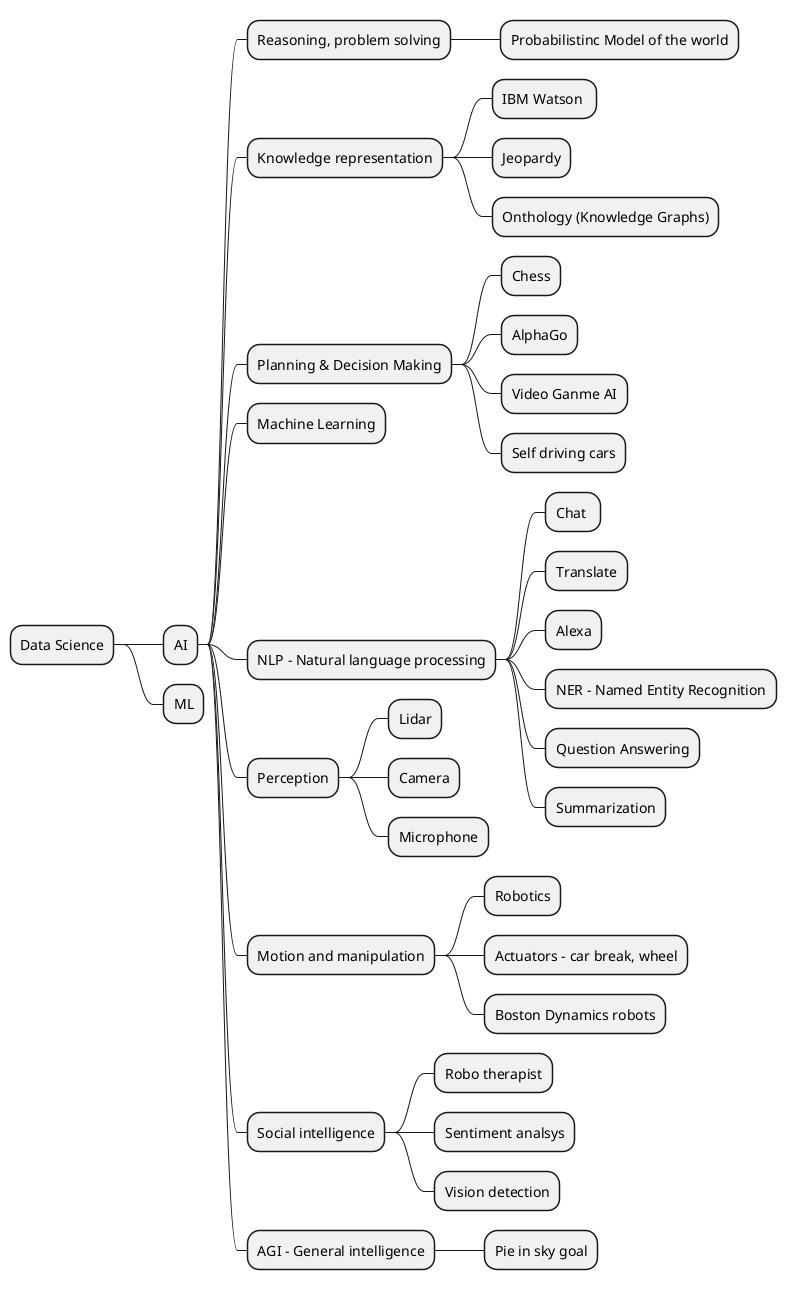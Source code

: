 @startmindmap
* Data Science
** AI
*** Reasoning, problem solving
**** Probabilistinc Model of the world
*** Knowledge representation
**** IBM Watson 
**** Jeopardy
**** Onthology (Knowledge Graphs)
*** Planning & Decision Making
**** Chess
**** AlphaGo
**** Video Ganme AI
**** Self driving cars
*** Machine Learning
*** NLP - Natural language processing
**** Chat 
**** Translate
**** Alexa
**** NER - Named Entity Recognition
**** Question Answering
**** Summarization
*** Perception
**** Lidar
**** Camera
**** Microphone
*** Motion and manipulation
**** Robotics
**** Actuators - car break, wheel
**** Boston Dynamics robots
*** Social intelligence
**** Robo therapist
**** Sentiment analsys
**** Vision detection
*** AGI - General intelligence
**** Pie in sky goal
** ML
@endmindmap
